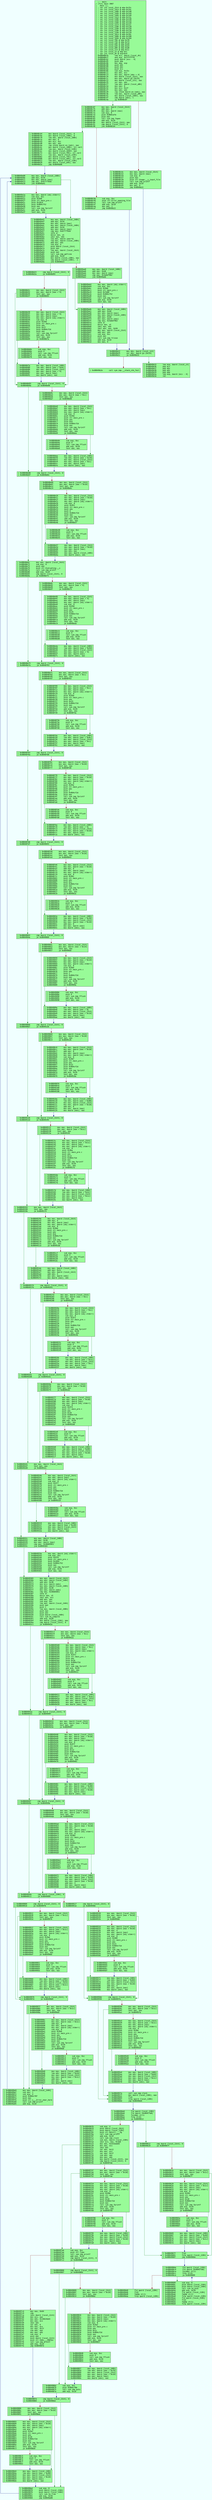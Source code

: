 digraph code {
	graph [bgcolor=azure fontsize=8 fontname="Courier" splines="ortho"];
	node [fillcolor=gray style=filled shape=box];
	edge [arrowhead="normal"];
	"0x08048bfb" -> "0x08048c6f" [color="#007f00"];
	"0x08048bfb" -> "0x08048c4c" [color="#7f0000"];
	"0x08048bfb" [URL="main/0x08048bfb", fillcolor="palegreen",color="black", fontname="Courier",label="  ;-- main:\l/ (fcn) main 3907\l|   main ();\l| ; var int local_15ch @ ebp-0x15c\l| ; var int local_14ch @ ebp-0x14c\l| ; var int local_148h @ ebp-0x148\l| ; var int local_144h @ ebp-0x144\l| ; var int local_140h @ ebp-0x140\l| ; var int local_13ch @ ebp-0x13c\l| ; var int local_138h @ ebp-0x138\l| ; var int local_134h @ ebp-0x134\l| ; var int local_130h @ ebp-0x130\l| ; var int local_12ch @ ebp-0x12c\l| ; var int local_128h @ ebp-0x128\l| ; var int local_120h @ ebp-0x120\l| ; var int local_118h @ ebp-0x118\l| ; var int local_110h @ ebp-0x110\l| ; var int local_10ch @ ebp-0x10c\l| ; var int local_108h @ ebp-0x108\l| ; var int local_104h @ ebp-0x104\l| ; var int local_f8h @ ebp-0xf8\l| ; var int local_f4h @ ebp-0xf4\l| ; var int local_e8h @ ebp-0xe8\l| ; var int local_e4h @ ebp-0xe4\l| ; var int local_d8h @ ebp-0xd8\l| ; var int local_1ch @ ebp-0x1c\l| ; var int local_ch @ ebp-0xc\l| ; var int local_4h @ esp+0x4\l| 0x08048bfb      lea ecx, dword [local_4h]\l| 0x08048bff      and esp, 0xfffffff0\l| 0x08048c02      push dword [ecx - 4]\l| 0x08048c05      push ebp\l| 0x08048c06      mov ebp, esp\l| 0x08048c08      push edi\l| 0x08048c09      push ebx\l| 0x08048c0a      push ecx\l| 0x08048c0b      sub esp, 0x15c\l| 0x08048c11      mov ebx, ecx\l| 0x08048c13      mov eax, dword [ebx + 4]\l| 0x08048c16      mov dword [local_15ch], eax\l| 0x08048c1c      mov eax, dword gs:[0x14]\l| 0x08048c22      mov dword [local_1ch], eax\l| 0x08048c25      xor eax, eax\l| 0x08048c27      lea edx, dword [local_d8h]\l| 0x08048c2d      mov eax, 0\l| 0x08048c32      mov ecx, 0x2f\l| 0x08048c37      mov edi, edx\l| 0x08048c39      rep stosd dword es:[edi], eax\l| 0x08048c3b      lea eax, dword [local_d8h]\l| 0x08048c41      mov dword [local_140h], eax\l| 0x08048c47      cmp dword [ebx], 1\l| 0x08048c4a      jg 0x8048c6f\l"]
	"0x08048c4c" -> "0x08049b22" [color="#00007f"];
	"0x08048c4c" [URL="main/0x08048c4c", fillcolor="palegreen",color="black", fontname="Courier",label="| 0x08048c4c      mov eax, dword [local_15ch]\l| 0x08048c52      mov eax, dword [eax]\l| 0x08048c54      sub esp, 8\l| 0x08048c57      push eax\l| 0x08048c58      push str.Usage:__s_input_file\l| 0x08048c5d      call sym.imp.printf\l| 0x08048c62      add esp, 0x10\l| 0x08048c65      mov eax, 0\l| 0x08048c6a      jmp 0x8049b22\l"]
	"0x08048c6f" -> "0x08048cb4" [color="#007f00"];
	"0x08048c6f" -> "0x08048c9a" [color="#7f0000"];
	"0x08048c6f" [URL="main/0x08048c6f", fillcolor="palegreen",color="black", fontname="Courier",label="| 0x08048c6f      mov eax, dword [local_15ch]\l| 0x08048c75      add eax, 4\l| 0x08048c78      mov eax, dword [eax]\l| 0x08048c7a      sub esp, 8\l| 0x08048c7d      push 0x804cefe\l| 0x08048c82      push eax\l| 0x08048c83      call sym.imp.fopen\l| 0x08048c88      add esp, 0x10\l| 0x08048c8b      mov dword [local_13ch], eax\l| 0x08048c91      cmp dword [local_13ch], 0\l| 0x08048c98      jne 0x8048cb4\l"]
	"0x08048c9a" -> "0x08049b22" [color="#00007f"];
	"0x08048c9a" [URL="main/0x08048c9a", fillcolor="palegreen",color="black", fontname="Courier",label="| 0x08048c9a      sub esp, 0xc\l| 0x08048c9d      push str.Error_opening_file\l| 0x08048ca2      call sym.imp.printf\l| 0x08048ca7      add esp, 0x10\l| 0x08048caa      mov eax, 1\l| 0x08048caf      jmp 0x8049b22\l"]
	"0x08048cb4" -> "0x08049a08" [color="#00007f"];
	"0x08048cb4" [URL="main/0x08048cb4", fillcolor="palegreen",color="black", fontname="Courier",label="| 0x08048cb4      mov dword [local_14ch], 0\l| 0x08048cbe      mov dword [local_148h], 0\l| 0x08048cc8      lea edx, dword [local_108h]\l| 0x08048cce      mov eax, 0\l| 0x08048cd3      mov ecx, 0xc\l| 0x08048cd8      mov edi, edx\l| 0x08048cda      rep stosd dword es:[edi], eax\l| 0x08048cdc      mov dword [local_108h], str.var1\l| 0x08048ce6      lea eax, dword [local_128h]\l| 0x08048cec      mov dword [local_104h], eax\l| 0x08048cf2      mov dword [local_f8h], str.var2\l| 0x08048cfc      lea eax, dword [local_120h]\l| 0x08048d02      mov dword [local_f4h], eax\l| 0x08048d08      mov dword [local_e8h], str.var3\l| 0x08048d12      lea eax, dword [local_118h]\l| 0x08048d18      mov dword [local_e4h], eax\l| 0x08048d1e      jmp 0x8049a08\l"]
	"0x08048d23" -> "0x08048d93" [color="#007f00"];
	"0x08048d23" -> "0x08048d2c" [color="#7f0000"];
	"0x08048d23" [URL="main/0x08048d23", fillcolor="palegreen",color="black", fontname="Courier",label="| 0x08048d23      cmp dword [local_13ch], 0\l| 0x08048d2a      je 0x8048d93\l"]
	"0x08048d2c" -> "0x08048d93" [color="#007f00"];
	"0x08048d2c" -> "0x08048d39" [color="#7f0000"];
	"0x08048d2c" [URL="main/0x08048d2c", fillcolor="palegreen",color="black", fontname="Courier",label="| 0x08048d2c      mov eax, dword [local_13ch]\l| 0x08048d32      mov eax, dword [eax + 4]\l| 0x08048d35      test eax, eax\l| 0x08048d37      je 0x8048d93\l"]
	"0x08048d39" -> "0x08048d7a" [color="#007f00"];
	"0x08048d39" -> "0x08048d6b" [color="#7f0000"];
	"0x08048d39" [URL="main/0x08048d39", fillcolor="palegreen",color="black", fontname="Courier",label="| 0x08048d39      mov eax, dword [local_13ch]\l| 0x08048d3f      mov eax, dword [eax + 4]\l| 0x08048d42      mov edx, dword [eax]\l| 0x08048d44      mov eax, dword [obj.stderr]\l| 0x08048d49      sub esp, 8\l| 0x08048d4c      push 0x44b\l| 0x08048d51      push str.main_pre.c\l| 0x08048d56      push edx\l| 0x08048d57      push 0x27\l| 0x08048d59      push 0x804cf2d\l| 0x08048d5e      push eax\l| 0x08048d5f      call sym.imp.fprintf\l| 0x08048d64      add esp, 0x20\l| 0x08048d67      test eax, eax\l| 0x08048d69      je 0x8048d7a\l"]
	"0x08048d6b" -> "0x08048d7a" [color="#00007f"];
	"0x08048d6b" [URL="main/0x08048d6b", fillcolor="palegreen",color="black", fontname="Courier",label="| 0x08048d6b      sub esp, 0xc\l| 0x08048d6e      push 0\l| 0x08048d70      call sym.imp.fflush\l| 0x08048d75      add esp, 0x10\l| 0x08048d78      test eax, eax\l"]
	"0x08048d7a" -> "0x08048d93" [color="#00007f"];
	"0x08048d7a" [URL="main/0x08048d7a", fillcolor="palegreen",color="black", fontname="Courier",label="| 0x08048d7a      mov eax, dword [local_140h]\l| 0x08048d80      lea edx, dword [eax + 0x9c]\l| 0x08048d86      mov eax, dword [local_13ch]\l| 0x08048d8c      mov eax, dword [eax + 4]\l| 0x08048d8f      mov eax, dword [eax]\l| 0x08048d91      mov dword [edx], eax\l"]
	"0x08048d93" -> "0x08048e00" [color="#007f00"];
	"0x08048d93" -> "0x08048d9c" [color="#7f0000"];
	"0x08048d93" [URL="main/0x08048d93", fillcolor="palegreen",color="black", fontname="Courier",label="| 0x08048d93      cmp dword [local_13ch], 0\l| 0x08048d9a      je 0x8048e00\l"]
	"0x08048d9c" -> "0x08048e00" [color="#007f00"];
	"0x08048d9c" -> "0x08048da9" [color="#7f0000"];
	"0x08048d9c" [URL="main/0x08048d9c", fillcolor="palegreen",color="black", fontname="Courier",label="| 0x08048d9c      mov eax, dword [local_13ch]\l| 0x08048da2      mov eax, dword [eax + 0xc]\l| 0x08048da5      test eax, eax\l| 0x08048da7      je 0x8048e00\l"]
	"0x08048da9" -> "0x08048dea" [color="#007f00"];
	"0x08048da9" -> "0x08048ddb" [color="#7f0000"];
	"0x08048da9" [URL="main/0x08048da9", fillcolor="palegreen",color="black", fontname="Courier",label="| 0x08048da9      mov eax, dword [local_13ch]\l| 0x08048daf      mov eax, dword [eax + 0xc]\l| 0x08048db2      mov edx, dword [eax]\l| 0x08048db4      mov eax, dword [obj.stderr]\l| 0x08048db9      sub esp, 8\l| 0x08048dbc      push 0x44e\l| 0x08048dc1      push str.main_pre.c\l| 0x08048dc6      push edx\l| 0x08048dc7      push 0xd\l| 0x08048dc9      push 0x804cf2d\l| 0x08048dce      push eax\l| 0x08048dcf      call sym.imp.fprintf\l| 0x08048dd4      add esp, 0x20\l| 0x08048dd7      test eax, eax\l| 0x08048dd9      je 0x8048dea\l"]
	"0x08048ddb" -> "0x08048dea" [color="#00007f"];
	"0x08048ddb" [URL="main/0x08048ddb", fillcolor="palegreen",color="black", fontname="Courier",label="| 0x08048ddb      sub esp, 0xc\l| 0x08048dde      push 0\l| 0x08048de0      call sym.imp.fflush\l| 0x08048de5      add esp, 0x10\l| 0x08048de8      test eax, eax\l"]
	"0x08048dea" -> "0x08048e00" [color="#00007f"];
	"0x08048dea" [URL="main/0x08048dea", fillcolor="palegreen",color="black", fontname="Courier",label="| 0x08048dea      mov eax, dword [local_140h]\l| 0x08048df0      lea edx, dword [eax + 0x34]\l| 0x08048df3      mov eax, dword [local_13ch]\l| 0x08048df9      mov eax, dword [eax + 0xc]\l| 0x08048dfc      mov eax, dword [eax]\l| 0x08048dfe      mov dword [edx], eax\l"]
	"0x08048e00" -> "0x08048e6c" [color="#007f00"];
	"0x08048e00" -> "0x08048e09" [color="#7f0000"];
	"0x08048e00" [URL="main/0x08048e00", fillcolor="palegreen",color="black", fontname="Courier",label="| 0x08048e00      cmp dword [local_13ch], 0\l| 0x08048e07      je 0x8048e6c\l"]
	"0x08048e09" -> "0x08048e6c" [color="#007f00"];
	"0x08048e09" -> "0x08048e16" [color="#7f0000"];
	"0x08048e09" [URL="main/0x08048e09", fillcolor="palegreen",color="black", fontname="Courier",label="| 0x08048e09      mov eax, dword [local_13ch]\l| 0x08048e0f      mov eax, dword [eax + 0x10]\l| 0x08048e12      test eax, eax\l| 0x08048e14      je 0x8048e6c\l"]
	"0x08048e16" -> "0x08048e57" [color="#007f00"];
	"0x08048e16" -> "0x08048e48" [color="#7f0000"];
	"0x08048e16" [URL="main/0x08048e16", fillcolor="palegreen",color="black", fontname="Courier",label="| 0x08048e16      mov eax, dword [local_13ch]\l| 0x08048e1c      mov eax, dword [eax + 0x10]\l| 0x08048e1f      mov edx, dword [eax]\l| 0x08048e21      mov eax, dword [obj.stderr]\l| 0x08048e26      sub esp, 8\l| 0x08048e29      push 0x451\l| 0x08048e2e      push str.main_pre.c\l| 0x08048e33      push edx\l| 0x08048e34      push 0\l| 0x08048e36      push 0x804cf2d\l| 0x08048e3b      push eax\l| 0x08048e3c      call sym.imp.fprintf\l| 0x08048e41      add esp, 0x20\l| 0x08048e44      test eax, eax\l| 0x08048e46      je 0x8048e57\l"]
	"0x08048e48" -> "0x08048e57" [color="#00007f"];
	"0x08048e48" [URL="main/0x08048e48", fillcolor="palegreen",color="black", fontname="Courier",label="| 0x08048e48      sub esp, 0xc\l| 0x08048e4b      push 0\l| 0x08048e4d      call sym.imp.fflush\l| 0x08048e52      add esp, 0x10\l| 0x08048e55      test eax, eax\l"]
	"0x08048e57" -> "0x08048e6c" [color="#00007f"];
	"0x08048e57" [URL="main/0x08048e57", fillcolor="palegreen",color="black", fontname="Courier",label="| 0x08048e57      mov eax, dword [local_13ch]\l| 0x08048e5d      mov eax, dword [eax + 0x10]\l| 0x08048e60      mov eax, dword [eax]\l| 0x08048e62      mov edx, eax\l| 0x08048e64      mov eax, dword [local_140h]\l| 0x08048e6a      mov dword [eax], edx\l"]
	"0x08048e6c" -> "0x08048ef3" [color="#007f00"];
	"0x08048e6c" -> "0x08048e8c" [color="#7f0000"];
	"0x08048e6c" [URL="main/0x08048e6c", fillcolor="palegreen",color="black", fontname="Courier",label="| 0x08048e6c      mov eax, dword [local_14ch]\l| 0x08048e72      sub esp, 8\l| 0x08048e75      push eax\l| 0x08048e76      push str.Evaluating:__s\l| 0x08048e7b      call sym.imp.printf\l| 0x08048e80      add esp, 0x10\l| 0x08048e83      cmp dword [local_13ch], 0\l| 0x08048e8a      je 0x8048ef3\l"]
	"0x08048e8c" -> "0x08048ef3" [color="#007f00"];
	"0x08048e8c" -> "0x08048e99" [color="#7f0000"];
	"0x08048e8c" [URL="main/0x08048e8c", fillcolor="palegreen",color="black", fontname="Courier",label="| 0x08048e8c      mov eax, dword [local_13ch]\l| 0x08048e92      mov eax, dword [eax + 4]\l| 0x08048e95      test eax, eax\l| 0x08048e97      je 0x8048ef3\l"]
	"0x08048e99" -> "0x08048eda" [color="#007f00"];
	"0x08048e99" -> "0x08048ecb" [color="#7f0000"];
	"0x08048e99" [URL="main/0x08048e99", fillcolor="palegreen",color="black", fontname="Courier",label="| 0x08048e99      mov eax, dword [local_13ch]\l| 0x08048e9f      mov eax, dword [eax + 4]\l| 0x08048ea2      mov edx, dword [eax]\l| 0x08048ea4      mov eax, dword [obj.stderr]\l| 0x08048ea9      sub esp, 8\l| 0x08048eac      push 0x458\l| 0x08048eb1      push str.main_pre.c\l| 0x08048eb6      push edx\l| 0x08048eb7      push 0x25\l| 0x08048eb9      push 0x804cf2d\l| 0x08048ebe      push eax\l| 0x08048ebf      call sym.imp.fprintf\l| 0x08048ec4      add esp, 0x20\l| 0x08048ec7      test eax, eax\l| 0x08048ec9      je 0x8048eda\l"]
	"0x08048ecb" -> "0x08048eda" [color="#00007f"];
	"0x08048ecb" [URL="main/0x08048ecb", fillcolor="palegreen",color="black", fontname="Courier",label="| 0x08048ecb      sub esp, 0xc\l| 0x08048ece      push 0\l| 0x08048ed0      call sym.imp.fflush\l| 0x08048ed5      add esp, 0x10\l| 0x08048ed8      test eax, eax\l"]
	"0x08048eda" -> "0x08048ef3" [color="#00007f"];
	"0x08048eda" [URL="main/0x08048eda", fillcolor="palegreen",color="black", fontname="Courier",label="| 0x08048eda      mov eax, dword [local_140h]\l| 0x08048ee0      lea edx, dword [eax + 0x94]\l| 0x08048ee6      mov eax, dword [local_13ch]\l| 0x08048eec      mov eax, dword [eax + 4]\l| 0x08048eef      mov eax, dword [eax]\l| 0x08048ef1      mov dword [edx], eax\l"]
	"0x08048ef3" -> "0x08048f63" [color="#007f00"];
	"0x08048ef3" -> "0x08048efc" [color="#7f0000"];
	"0x08048ef3" [URL="main/0x08048ef3", fillcolor="palegreen",color="black", fontname="Courier",label="| 0x08048ef3      cmp dword [local_13ch], 0\l| 0x08048efa      je 0x8048f63\l"]
	"0x08048efc" -> "0x08048f63" [color="#007f00"];
	"0x08048efc" -> "0x08048f09" [color="#7f0000"];
	"0x08048efc" [URL="main/0x08048efc", fillcolor="palegreen",color="black", fontname="Courier",label="| 0x08048efc      mov eax, dword [local_13ch]\l| 0x08048f02      mov eax, dword [eax + 0xc]\l| 0x08048f05      test eax, eax\l| 0x08048f07      je 0x8048f63\l"]
	"0x08048f09" -> "0x08048f4a" [color="#007f00"];
	"0x08048f09" -> "0x08048f3b" [color="#7f0000"];
	"0x08048f09" [URL="main/0x08048f09", fillcolor="palegreen",color="black", fontname="Courier",label="| 0x08048f09      mov eax, dword [local_13ch]\l| 0x08048f0f      mov eax, dword [eax + 0xc]\l| 0x08048f12      mov edx, dword [eax]\l| 0x08048f14      mov eax, dword [obj.stderr]\l| 0x08048f19      sub esp, 8\l| 0x08048f1c      push 0x45b\l| 0x08048f21      push str.main_pre.c\l| 0x08048f26      push edx\l| 0x08048f27      push 0x23\l| 0x08048f29      push 0x804cf2d\l| 0x08048f2e      push eax\l| 0x08048f2f      call sym.imp.fprintf\l| 0x08048f34      add esp, 0x20\l| 0x08048f37      test eax, eax\l| 0x08048f39      je 0x8048f4a\l"]
	"0x08048f3b" -> "0x08048f4a" [color="#00007f"];
	"0x08048f3b" [URL="main/0x08048f3b", fillcolor="palegreen",color="black", fontname="Courier",label="| 0x08048f3b      sub esp, 0xc\l| 0x08048f3e      push 0\l| 0x08048f40      call sym.imp.fflush\l| 0x08048f45      add esp, 0x10\l| 0x08048f48      test eax, eax\l"]
	"0x08048f4a" -> "0x08048f63" [color="#00007f"];
	"0x08048f4a" [URL="main/0x08048f4a", fillcolor="palegreen",color="black", fontname="Courier",label="| 0x08048f4a      mov eax, dword [local_140h]\l| 0x08048f50      lea edx, dword [eax + 0x8c]\l| 0x08048f56      mov eax, dword [local_13ch]\l| 0x08048f5c      mov eax, dword [eax + 0xc]\l| 0x08048f5f      mov eax, dword [eax]\l| 0x08048f61      mov dword [edx], eax\l"]
	"0x08048f63" -> "0x08048fd0" [color="#007f00"];
	"0x08048f63" -> "0x08048f6c" [color="#7f0000"];
	"0x08048f63" [URL="main/0x08048f63", fillcolor="palegreen",color="black", fontname="Courier",label="| 0x08048f63      cmp dword [local_13ch], 0\l| 0x08048f6a      je 0x8048fd0\l"]
	"0x08048f6c" -> "0x08048fd0" [color="#007f00"];
	"0x08048f6c" -> "0x08048f79" [color="#7f0000"];
	"0x08048f6c" [URL="main/0x08048f6c", fillcolor="palegreen",color="black", fontname="Courier",label="| 0x08048f6c      mov eax, dword [local_13ch]\l| 0x08048f72      mov eax, dword [eax + 0x10]\l| 0x08048f75      test eax, eax\l| 0x08048f77      je 0x8048fd0\l"]
	"0x08048f79" -> "0x08048fba" [color="#007f00"];
	"0x08048f79" -> "0x08048fab" [color="#7f0000"];
	"0x08048f79" [URL="main/0x08048f79", fillcolor="palegreen",color="black", fontname="Courier",label="| 0x08048f79      mov eax, dword [local_13ch]\l| 0x08048f7f      mov eax, dword [eax + 0x10]\l| 0x08048f82      mov edx, dword [eax]\l| 0x08048f84      mov eax, dword [obj.stderr]\l| 0x08048f89      sub esp, 8\l| 0x08048f8c      push 0x45e\l| 0x08048f91      push str.main_pre.c\l| 0x08048f96      push edx\l| 0x08048f97      push 1\l| 0x08048f99      push 0x804cf2d\l| 0x08048f9e      push eax\l| 0x08048f9f      call sym.imp.fprintf\l| 0x08048fa4      add esp, 0x20\l| 0x08048fa7      test eax, eax\l| 0x08048fa9      je 0x8048fba\l"]
	"0x08048fab" -> "0x08048fba" [color="#00007f"];
	"0x08048fab" [URL="main/0x08048fab", fillcolor="palegreen",color="black", fontname="Courier",label="| 0x08048fab      sub esp, 0xc\l| 0x08048fae      push 0\l| 0x08048fb0      call sym.imp.fflush\l| 0x08048fb5      add esp, 0x10\l| 0x08048fb8      test eax, eax\l"]
	"0x08048fba" -> "0x08048fd0" [color="#00007f"];
	"0x08048fba" [URL="main/0x08048fba", fillcolor="palegreen",color="black", fontname="Courier",label="| 0x08048fba      mov eax, dword [local_140h]\l| 0x08048fc0      lea edx, dword [eax + 4]\l| 0x08048fc3      mov eax, dword [local_13ch]\l| 0x08048fc9      mov eax, dword [eax + 0x10]\l| 0x08048fcc      mov eax, dword [eax]\l| 0x08048fce      mov dword [edx], eax\l"]
	"0x08048fd0" -> "0x08049043" [color="#007f00"];
	"0x08048fd0" -> "0x08048fd9" [color="#7f0000"];
	"0x08048fd0" [URL="main/0x08048fd0", fillcolor="palegreen",color="black", fontname="Courier",label="| 0x08048fd0      cmp dword [local_13ch], 0\l| 0x08048fd7      je 0x8049043\l"]
	"0x08048fd9" -> "0x08049043" [color="#007f00"];
	"0x08048fd9" -> "0x08048fe6" [color="#7f0000"];
	"0x08048fd9" [URL="main/0x08048fd9", fillcolor="palegreen",color="black", fontname="Courier",label="| 0x08048fd9      mov eax, dword [local_13ch]\l| 0x08048fdf      mov eax, dword [eax + 0x10]\l| 0x08048fe2      test eax, eax\l| 0x08048fe4      je 0x8049043\l"]
	"0x08048fe6" -> "0x0804902a" [color="#007f00"];
	"0x08048fe6" -> "0x0804901b" [color="#7f0000"];
	"0x08048fe6" [URL="main/0x08048fe6", fillcolor="palegreen",color="black", fontname="Courier",label="| 0x08048fe6      mov eax, dword [local_13ch]\l| 0x08048fec      mov eax, dword [eax + 0x10]\l| 0x08048fef      add eax, 8\l| 0x08048ff2      mov edx, dword [eax]\l| 0x08048ff4      mov eax, dword [obj.stderr]\l| 0x08048ff9      sub esp, 8\l| 0x08048ffc      push 0x461\l| 0x08049001      push str.main_pre.c\l| 0x08049006      push edx\l| 0x08049007      push 0xc\l| 0x08049009      push 0x804cf2d\l| 0x0804900e      push eax\l| 0x0804900f      call sym.imp.fprintf\l| 0x08049014      add esp, 0x20\l| 0x08049017      test eax, eax\l| 0x08049019      je 0x804902a\l"]
	"0x0804901b" -> "0x0804902a" [color="#00007f"];
	"0x0804901b" [URL="main/0x0804901b", fillcolor="palegreen",color="black", fontname="Courier",label="| 0x0804901b      sub esp, 0xc\l| 0x0804901e      push 0\l| 0x08049020      call sym.imp.fflush\l| 0x08049025      add esp, 0x10\l| 0x08049028      test eax, eax\l"]
	"0x0804902a" -> "0x08049043" [color="#00007f"];
	"0x0804902a" [URL="main/0x0804902a", fillcolor="palegreen",color="black", fontname="Courier",label="| 0x0804902a      mov eax, dword [local_140h]\l| 0x08049030      lea edx, dword [eax + 0x30]\l| 0x08049033      mov eax, dword [local_13ch]\l| 0x08049039      mov eax, dword [eax + 0x10]\l| 0x0804903c      add eax, 8\l| 0x0804903f      mov eax, dword [eax]\l| 0x08049041      mov dword [edx], eax\l"]
	"0x08049043" -> "0x080490b0" [color="#007f00"];
	"0x08049043" -> "0x0804904c" [color="#7f0000"];
	"0x08049043" [URL="main/0x08049043", fillcolor="palegreen",color="black", fontname="Courier",label="| 0x08049043      cmp dword [local_13ch], 0\l| 0x0804904a      je 0x80490b0\l"]
	"0x0804904c" -> "0x080490b0" [color="#007f00"];
	"0x0804904c" -> "0x08049059" [color="#7f0000"];
	"0x0804904c" [URL="main/0x0804904c", fillcolor="palegreen",color="black", fontname="Courier",label="| 0x0804904c      mov eax, dword [local_13ch]\l| 0x08049052      mov eax, dword [eax + 0x14]\l| 0x08049055      test eax, eax\l| 0x08049057      je 0x80490b0\l"]
	"0x08049059" -> "0x0804909a" [color="#007f00"];
	"0x08049059" -> "0x0804908b" [color="#7f0000"];
	"0x08049059" [URL="main/0x08049059", fillcolor="palegreen",color="black", fontname="Courier",label="| 0x08049059      mov eax, dword [local_13ch]\l| 0x0804905f      mov eax, dword [eax + 0x14]\l| 0x08049062      mov edx, dword [eax]\l| 0x08049064      mov eax, dword [obj.stderr]\l| 0x08049069      sub esp, 8\l| 0x0804906c      push 0x464\l| 0x08049071      push str.main_pre.c\l| 0x08049076      push edx\l| 0x08049077      push 2\l| 0x08049079      push 0x804cf2d\l| 0x0804907e      push eax\l| 0x0804907f      call sym.imp.fprintf\l| 0x08049084      add esp, 0x20\l| 0x08049087      test eax, eax\l| 0x08049089      je 0x804909a\l"]
	"0x0804908b" -> "0x0804909a" [color="#00007f"];
	"0x0804908b" [URL="main/0x0804908b", fillcolor="palegreen",color="black", fontname="Courier",label="| 0x0804908b      sub esp, 0xc\l| 0x0804908e      push 0\l| 0x08049090      call sym.imp.fflush\l| 0x08049095      add esp, 0x10\l| 0x08049098      test eax, eax\l"]
	"0x0804909a" -> "0x080490b0" [color="#00007f"];
	"0x0804909a" [URL="main/0x0804909a", fillcolor="palegreen",color="black", fontname="Courier",label="| 0x0804909a      mov eax, dword [local_140h]\l| 0x080490a0      lea edx, dword [eax + 8]\l| 0x080490a3      mov eax, dword [local_13ch]\l| 0x080490a9      mov eax, dword [eax + 0x14]\l| 0x080490ac      mov eax, dword [eax]\l| 0x080490ae      mov dword [edx], eax\l"]
	"0x080490b0" -> "0x08049126" [color="#007f00"];
	"0x080490b0" -> "0x080490b9" [color="#7f0000"];
	"0x080490b0" [URL="main/0x080490b0", fillcolor="palegreen",color="black", fontname="Courier",label="| 0x080490b0      cmp dword [local_13ch], 0\l| 0x080490b7      je 0x8049126\l"]
	"0x080490b9" -> "0x08049126" [color="#007f00"];
	"0x080490b9" -> "0x080490c6" [color="#7f0000"];
	"0x080490b9" [URL="main/0x080490b9", fillcolor="palegreen",color="black", fontname="Courier",label="| 0x080490b9      mov eax, dword [local_13ch]\l| 0x080490bf      mov eax, dword [eax + 0x18]\l| 0x080490c2      test eax, eax\l| 0x080490c4      je 0x8049126\l"]
	"0x080490c6" -> "0x0804910a" [color="#007f00"];
	"0x080490c6" -> "0x080490fb" [color="#7f0000"];
	"0x080490c6" [URL="main/0x080490c6", fillcolor="palegreen",color="black", fontname="Courier",label="| 0x080490c6      mov eax, dword [local_13ch]\l| 0x080490cc      mov eax, dword [eax + 0x18]\l| 0x080490cf      add eax, 8\l| 0x080490d2      mov edx, dword [eax]\l| 0x080490d4      mov eax, dword [obj.stderr]\l| 0x080490d9      sub esp, 8\l| 0x080490dc      push 0x467\l| 0x080490e1      push str.main_pre.c\l| 0x080490e6      push edx\l| 0x080490e7      push 0x22\l| 0x080490e9      push 0x804cf2d\l| 0x080490ee      push eax\l| 0x080490ef      call sym.imp.fprintf\l| 0x080490f4      add esp, 0x20\l| 0x080490f7      test eax, eax\l| 0x080490f9      je 0x804910a\l"]
	"0x080490fb" -> "0x0804910a" [color="#00007f"];
	"0x080490fb" [URL="main/0x080490fb", fillcolor="palegreen",color="black", fontname="Courier",label="| 0x080490fb      sub esp, 0xc\l| 0x080490fe      push 0\l| 0x08049100      call sym.imp.fflush\l| 0x08049105      add esp, 0x10\l| 0x08049108      test eax, eax\l"]
	"0x0804910a" -> "0x08049126" [color="#00007f"];
	"0x0804910a" [URL="main/0x0804910a", fillcolor="palegreen",color="black", fontname="Courier",label="| 0x0804910a      mov eax, dword [local_140h]\l| 0x08049110      lea edx, dword [eax + 0x88]\l| 0x08049116      mov eax, dword [local_13ch]\l| 0x0804911c      mov eax, dword [eax + 0x18]\l| 0x0804911f      add eax, 8\l| 0x08049122      mov eax, dword [eax]\l| 0x08049124      mov dword [edx], eax\l"]
	"0x08049126" -> "0x08049193" [color="#007f00"];
	"0x08049126" -> "0x0804912f" [color="#7f0000"];
	"0x08049126" [URL="main/0x08049126", fillcolor="palegreen",color="black", fontname="Courier",label="| 0x08049126      cmp dword [local_13ch], 0\l| 0x0804912d      je 0x8049193\l"]
	"0x0804912f" -> "0x08049193" [color="#007f00"];
	"0x0804912f" -> "0x0804913c" [color="#7f0000"];
	"0x0804912f" [URL="main/0x0804912f", fillcolor="palegreen",color="black", fontname="Courier",label="| 0x0804912f      mov eax, dword [local_13ch]\l| 0x08049135      mov eax, dword [eax + 0x1c]\l| 0x08049138      test eax, eax\l| 0x0804913a      je 0x8049193\l"]
	"0x0804913c" -> "0x0804917d" [color="#007f00"];
	"0x0804913c" -> "0x0804916e" [color="#7f0000"];
	"0x0804913c" [URL="main/0x0804913c", fillcolor="palegreen",color="black", fontname="Courier",label="| 0x0804913c      mov eax, dword [local_13ch]\l| 0x08049142      mov eax, dword [eax + 0x1c]\l| 0x08049145      mov edx, dword [eax]\l| 0x08049147      mov eax, dword [obj.stderr]\l| 0x0804914c      sub esp, 8\l| 0x0804914f      push 0x46a\l| 0x08049154      push str.main_pre.c\l| 0x08049159      push edx\l| 0x0804915a      push 0x13\l| 0x0804915c      push 0x804cf2d\l| 0x08049161      push eax\l| 0x08049162      call sym.imp.fprintf\l| 0x08049167      add esp, 0x20\l| 0x0804916a      test eax, eax\l| 0x0804916c      je 0x804917d\l"]
	"0x0804916e" -> "0x0804917d" [color="#00007f"];
	"0x0804916e" [URL="main/0x0804916e", fillcolor="palegreen",color="black", fontname="Courier",label="| 0x0804916e      sub esp, 0xc\l| 0x08049171      push 0\l| 0x08049173      call sym.imp.fflush\l| 0x08049178      add esp, 0x10\l| 0x0804917b      test eax, eax\l"]
	"0x0804917d" -> "0x08049193" [color="#00007f"];
	"0x0804917d" [URL="main/0x0804917d", fillcolor="palegreen",color="black", fontname="Courier",label="| 0x0804917d      mov eax, dword [local_140h]\l| 0x08049183      lea edx, dword [eax + 0x4c]\l| 0x08049186      mov eax, dword [local_13ch]\l| 0x0804918c      mov eax, dword [eax + 0x1c]\l| 0x0804918f      mov eax, dword [eax]\l| 0x08049191      mov dword [edx], eax\l"]
	"0x08049193" -> "0x080491f4" [color="#007f00"];
	"0x08049193" -> "0x0804919d" [color="#7f0000"];
	"0x08049193" [URL="main/0x08049193", fillcolor="palegreen",color="black", fontname="Courier",label="| 0x08049193      mov eax, dword [local_14ch]\l| 0x08049199      test eax, eax\l| 0x0804919b      je 0x80491f4\l"]
	"0x0804919d" -> "0x080491de" [color="#007f00"];
	"0x0804919d" -> "0x080491cf" [color="#7f0000"];
	"0x0804919d" [URL="main/0x0804919d", fillcolor="palegreen",color="black", fontname="Courier",label="| 0x0804919d      mov eax, dword [local_14ch]\l| 0x080491a3      add eax, 4\l| 0x080491a6      mov edx, dword [eax]\l| 0x080491a8      mov eax, dword [obj.stderr]\l| 0x080491ad      sub esp, 8\l| 0x080491b0      push 0x46d\l| 0x080491b5      push str.main_pre.c\l| 0x080491ba      push edx\l| 0x080491bb      push 0xb\l| 0x080491bd      push 0x804cf2d\l| 0x080491c2      push eax\l| 0x080491c3      call sym.imp.fprintf\l| 0x080491c8      add esp, 0x20\l| 0x080491cb      test eax, eax\l| 0x080491cd      je 0x80491de\l"]
	"0x080491cf" -> "0x080491de" [color="#00007f"];
	"0x080491cf" [URL="main/0x080491cf", fillcolor="palegreen",color="black", fontname="Courier",label="| 0x080491cf      sub esp, 0xc\l| 0x080491d2      push 0\l| 0x080491d4      call sym.imp.fflush\l| 0x080491d9      add esp, 0x10\l| 0x080491dc      test eax, eax\l"]
	"0x080491de" -> "0x080491f4" [color="#00007f"];
	"0x080491de" [URL="main/0x080491de", fillcolor="palegreen",color="black", fontname="Courier",label="| 0x080491de      mov eax, dword [local_140h]\l| 0x080491e4      add eax, 0x2c\l| 0x080491e7      mov edx, dword [local_14ch]\l| 0x080491ed      add edx, 4\l| 0x080491f0      mov edx, dword [edx]\l| 0x080491f2      mov dword [eax], edx\l"]
	"0x080491f4" -> "0x08049261" [color="#007f00"];
	"0x080491f4" -> "0x080491fd" [color="#7f0000"];
	"0x080491f4" [URL="main/0x080491f4", fillcolor="palegreen",color="black", fontname="Courier",label="| 0x080491f4      cmp dword [local_13ch], 0\l| 0x080491fb      je 0x8049261\l"]
	"0x080491fd" -> "0x08049261" [color="#007f00"];
	"0x080491fd" -> "0x0804920a" [color="#7f0000"];
	"0x080491fd" [URL="main/0x080491fd", fillcolor="palegreen",color="black", fontname="Courier",label="| 0x080491fd      mov eax, dword [local_13ch]\l| 0x08049203      mov eax, dword [eax + 0xc]\l| 0x08049206      test eax, eax\l| 0x08049208      je 0x8049261\l"]
	"0x0804920a" -> "0x0804924b" [color="#007f00"];
	"0x0804920a" -> "0x0804923c" [color="#7f0000"];
	"0x0804920a" [URL="main/0x0804920a", fillcolor="palegreen",color="black", fontname="Courier",label="| 0x0804920a      mov eax, dword [local_13ch]\l| 0x08049210      mov eax, dword [eax + 0xc]\l| 0x08049213      mov edx, dword [eax]\l| 0x08049215      mov eax, dword [obj.stderr]\l| 0x0804921a      sub esp, 8\l| 0x0804921d      push 0x471\l| 0x08049222      push str.main_pre.c\l| 0x08049227      push edx\l| 0x08049228      push 7\l| 0x0804922a      push 0x804cf2d\l| 0x0804922f      push eax\l| 0x08049230      call sym.imp.fprintf\l| 0x08049235      add esp, 0x20\l| 0x08049238      test eax, eax\l| 0x0804923a      je 0x804924b\l"]
	"0x0804923c" -> "0x0804924b" [color="#00007f"];
	"0x0804923c" [URL="main/0x0804923c", fillcolor="palegreen",color="black", fontname="Courier",label="| 0x0804923c      sub esp, 0xc\l| 0x0804923f      push 0\l| 0x08049241      call sym.imp.fflush\l| 0x08049246      add esp, 0x10\l| 0x08049249      test eax, eax\l"]
	"0x0804924b" -> "0x08049261" [color="#00007f"];
	"0x0804924b" [URL="main/0x0804924b", fillcolor="palegreen",color="black", fontname="Courier",label="| 0x0804924b      mov eax, dword [local_140h]\l| 0x08049251      lea edx, dword [eax + 0x1c]\l| 0x08049254      mov eax, dword [local_13ch]\l| 0x0804925a      mov eax, dword [eax + 0xc]\l| 0x0804925d      mov eax, dword [eax]\l| 0x0804925f      mov dword [edx], eax\l"]
	"0x08049261" -> "0x080492d1" [color="#007f00"];
	"0x08049261" -> "0x0804926a" [color="#7f0000"];
	"0x08049261" [URL="main/0x08049261", fillcolor="palegreen",color="black", fontname="Courier",label="| 0x08049261      cmp dword [local_13ch], 0\l| 0x08049268      je 0x80492d1\l"]
	"0x0804926a" -> "0x080492d1" [color="#007f00"];
	"0x0804926a" -> "0x08049277" [color="#7f0000"];
	"0x0804926a" [URL="main/0x0804926a", fillcolor="palegreen",color="black", fontname="Courier",label="| 0x0804926a      mov eax, dword [local_13ch]\l| 0x08049270      mov eax, dword [eax + 0x18]\l| 0x08049273      test eax, eax\l| 0x08049275      je 0x80492d1\l"]
	"0x08049277" -> "0x080492b8" [color="#007f00"];
	"0x08049277" -> "0x080492a9" [color="#7f0000"];
	"0x08049277" [URL="main/0x08049277", fillcolor="palegreen",color="black", fontname="Courier",label="| 0x08049277      mov eax, dword [local_13ch]\l| 0x0804927d      mov eax, dword [eax + 0x18]\l| 0x08049280      mov edx, dword [eax]\l| 0x08049282      mov eax, dword [obj.stderr]\l| 0x08049287      sub esp, 8\l| 0x0804928a      push 0x474\l| 0x0804928f      push str.main_pre.c\l| 0x08049294      push edx\l| 0x08049295      push 0x20\l| 0x08049297      push 0x804cf2d\l| 0x0804929c      push eax\l| 0x0804929d      call sym.imp.fprintf\l| 0x080492a2      add esp, 0x20\l| 0x080492a5      test eax, eax\l| 0x080492a7      je 0x80492b8\l"]
	"0x080492a9" -> "0x080492b8" [color="#00007f"];
	"0x080492a9" [URL="main/0x080492a9", fillcolor="palegreen",color="black", fontname="Courier",label="| 0x080492a9      sub esp, 0xc\l| 0x080492ac      push 0\l| 0x080492ae      call sym.imp.fflush\l| 0x080492b3      add esp, 0x10\l| 0x080492b6      test eax, eax\l"]
	"0x080492b8" -> "0x080492d1" [color="#00007f"];
	"0x080492b8" [URL="main/0x080492b8", fillcolor="palegreen",color="black", fontname="Courier",label="| 0x080492b8      mov eax, dword [local_140h]\l| 0x080492be      lea edx, dword [eax + 0x80]\l| 0x080492c4      mov eax, dword [local_13ch]\l| 0x080492ca      mov eax, dword [eax + 0x18]\l| 0x080492cd      mov eax, dword [eax]\l| 0x080492cf      mov dword [edx], eax\l"]
	"0x080492d1" -> "0x0804932c" [color="#007f00"];
	"0x080492d1" -> "0x080492db" [color="#7f0000"];
	"0x080492d1" [URL="main/0x080492d1", fillcolor="palegreen",color="black", fontname="Courier",label="| 0x080492d1      mov eax, dword [local_14ch]\l| 0x080492d7      test eax, eax\l| 0x080492d9      je 0x804932c\l"]
	"0x080492db" -> "0x08049319" [color="#007f00"];
	"0x080492db" -> "0x0804930a" [color="#7f0000"];
	"0x080492db" [URL="main/0x080492db", fillcolor="palegreen",color="black", fontname="Courier",label="| 0x080492db      mov eax, dword [local_14ch]\l| 0x080492e1      mov edx, dword [eax]\l| 0x080492e3      mov eax, dword [obj.stderr]\l| 0x080492e8      sub esp, 8\l| 0x080492eb      push 0x477\l| 0x080492f0      push str.main_pre.c\l| 0x080492f5      push edx\l| 0x080492f6      push 0xa\l| 0x080492f8      push 0x804cf2d\l| 0x080492fd      push eax\l| 0x080492fe      call sym.imp.fprintf\l| 0x08049303      add esp, 0x20\l| 0x08049306      test eax, eax\l| 0x08049308      je 0x8049319\l"]
	"0x0804930a" -> "0x08049319" [color="#00007f"];
	"0x0804930a" [URL="main/0x0804930a", fillcolor="palegreen",color="black", fontname="Courier",label="| 0x0804930a      sub esp, 0xc\l| 0x0804930d      push 0\l| 0x0804930f      call sym.imp.fflush\l| 0x08049314      add esp, 0x10\l| 0x08049317      test eax, eax\l"]
	"0x08049319" -> "0x0804932c" [color="#00007f"];
	"0x08049319" [URL="main/0x08049319", fillcolor="palegreen",color="black", fontname="Courier",label="| 0x08049319      mov eax, dword [local_140h]\l| 0x0804931f      lea edx, dword [eax + 0x28]\l| 0x08049322      mov eax, dword [local_14ch]\l| 0x08049328      mov eax, dword [eax]\l| 0x0804932a      mov dword [edx], eax\l"]
	"0x0804932c" -> "0x08049365" [color="#007f00"];
	"0x0804932c" -> "0x0804933e" [color="#7f0000"];
	"0x0804932c" [URL="main/0x0804932c", fillcolor="palegreen",color="black", fontname="Courier",label="| 0x0804932c      mov eax, dword [local_140h]\l| 0x08049332      add eax, 0x38\l| 0x08049335      mov eax, dword [eax]\l| 0x08049337      cmp eax, 0x46665851\l| 0x0804933c      jne 0x8049365\l"]
	"0x0804933e" -> "0x08049365" [color="#00007f"];
	"0x0804933e" [URL="main/0x0804933e", fillcolor="palegreen",color="black", fontname="Courier",label="| 0x0804933e      mov eax, dword [obj.stderr]\l| 0x08049343      sub esp, 0xc\l| 0x08049346      push 0x479\l| 0x0804934b      push str.main_pre.c\l| 0x08049350      push 0x269c\l| 0x08049355      push 0x804cf52\l| 0x0804935a      push eax\l| 0x0804935b      call sym.imp.fprintf\l| 0x08049360      add esp, 0x20\l| 0x08049363      test eax, eax\l"]
	"0x08049365" -> "0x0804942a" [color="#007f00"];
	"0x08049365" -> "0x080493c3" [color="#7f0000"];
	"0x08049365" [URL="main/0x08049365", fillcolor="palegreen",color="black", fontname="Courier",label="| 0x08049365      mov eax, dword [local_14ch]\l| 0x0804936b      mov edx, dword [local_140h]\l| 0x08049371      add edx, 0x38\l| 0x08049374      mov ecx, dword [edx]\l| 0x08049376      mov edx, dword [local_140h]\l| 0x0804937c      add edx, 0x38\l| 0x0804937f      mov edx, dword [edx]\l| 0x08049381      cmp edx, 0x46665851\l| 0x08049387      sete dl\l| 0x0804938a      movzx edx, dl\l| 0x0804938d      imul edx, ecx\l| 0x08049390      add edx, eax\l| 0x08049392      sub esp, 0xc\l| 0x08049395      lea eax, dword [local_144h]\l| 0x0804939b      push eax\l| 0x0804939c      push 2\l| 0x0804939e      lea eax, dword [local_108h]\l| 0x080493a4      push eax\l| 0x080493a5      push edx\l| 0x080493a6      push dword [local_140h]\l| 0x080493ac      call sym.te_compile\l| 0x080493b1      add esp, 0x20\l| 0x080493b4      mov dword [local_134h], eax\l| 0x080493ba      cmp dword [local_13ch], 0\l| 0x080493c1      je 0x804942a\l"]
	"0x080493c3" -> "0x0804942a" [color="#007f00"];
	"0x080493c3" -> "0x080493d0" [color="#7f0000"];
	"0x080493c3" [URL="main/0x080493c3", fillcolor="palegreen",color="black", fontname="Courier",label="| 0x080493c3      mov eax, dword [local_13ch]\l| 0x080493c9      mov eax, dword [eax + 0xc]\l| 0x080493cc      test eax, eax\l| 0x080493ce      je 0x804942a\l"]
	"0x080493d0" -> "0x08049411" [color="#007f00"];
	"0x080493d0" -> "0x08049402" [color="#7f0000"];
	"0x080493d0" [URL="main/0x080493d0", fillcolor="palegreen",color="black", fontname="Courier",label="| 0x080493d0      mov eax, dword [local_13ch]\l| 0x080493d6      mov eax, dword [eax + 0xc]\l| 0x080493d9      mov edx, dword [eax]\l| 0x080493db      mov eax, dword [obj.stderr]\l| 0x080493e0      sub esp, 8\l| 0x080493e3      push 0x47c\l| 0x080493e8      push str.main_pre.c\l| 0x080493ed      push edx\l| 0x080493ee      push 0x2b\l| 0x080493f0      push 0x804cf2d\l| 0x080493f5      push eax\l| 0x080493f6      call sym.imp.fprintf\l| 0x080493fb      add esp, 0x20\l| 0x080493fe      test eax, eax\l| 0x08049400      je 0x8049411\l"]
	"0x08049402" -> "0x08049411" [color="#00007f"];
	"0x08049402" [URL="main/0x08049402", fillcolor="palegreen",color="black", fontname="Courier",label="| 0x08049402      sub esp, 0xc\l| 0x08049405      push 0\l| 0x08049407      call sym.imp.fflush\l| 0x0804940c      add esp, 0x10\l| 0x0804940f      test eax, eax\l"]
	"0x08049411" -> "0x0804942a" [color="#00007f"];
	"0x08049411" [URL="main/0x08049411", fillcolor="palegreen",color="black", fontname="Courier",label="| 0x08049411      mov eax, dword [local_140h]\l| 0x08049417      lea edx, dword [eax + 0xac]\l| 0x0804941d      mov eax, dword [local_13ch]\l| 0x08049423      mov eax, dword [eax + 0xc]\l| 0x08049426      mov eax, dword [eax]\l| 0x08049428      mov dword [edx], eax\l"]
	"0x0804942a" -> "0x08049497" [color="#007f00"];
	"0x0804942a" -> "0x08049433" [color="#7f0000"];
	"0x0804942a" [URL="main/0x0804942a", fillcolor="palegreen",color="black", fontname="Courier",label="| 0x0804942a      cmp dword [local_13ch], 0\l| 0x08049431      je 0x8049497\l"]
	"0x08049433" -> "0x08049497" [color="#007f00"];
	"0x08049433" -> "0x08049440" [color="#7f0000"];
	"0x08049433" [URL="main/0x08049433", fillcolor="palegreen",color="black", fontname="Courier",label="| 0x08049433      mov eax, dword [local_13ch]\l| 0x08049439      mov eax, dword [eax + 0x18]\l| 0x0804943c      test eax, eax\l| 0x0804943e      je 0x8049497\l"]
	"0x08049440" -> "0x08049481" [color="#007f00"];
	"0x08049440" -> "0x08049472" [color="#7f0000"];
	"0x08049440" [URL="main/0x08049440", fillcolor="palegreen",color="black", fontname="Courier",label="| 0x08049440      mov eax, dword [local_13ch]\l| 0x08049446      mov eax, dword [eax + 0x18]\l| 0x08049449      mov edx, dword [eax]\l| 0x0804944b      mov eax, dword [obj.stderr]\l| 0x08049450      sub esp, 8\l| 0x08049453      push 0x47f\l| 0x08049458      push str.main_pre.c\l| 0x0804945d      push edx\l| 0x0804945e      push 0x12\l| 0x08049460      push 0x804cf2d\l| 0x08049465      push eax\l| 0x08049466      call sym.imp.fprintf\l| 0x0804946b      add esp, 0x20\l| 0x0804946e      test eax, eax\l| 0x08049470      je 0x8049481\l"]
	"0x08049472" -> "0x08049481" [color="#00007f"];
	"0x08049472" [URL="main/0x08049472", fillcolor="palegreen",color="black", fontname="Courier",label="| 0x08049472      sub esp, 0xc\l| 0x08049475      push 0\l| 0x08049477      call sym.imp.fflush\l| 0x0804947c      add esp, 0x10\l| 0x0804947f      test eax, eax\l"]
	"0x08049481" -> "0x08049497" [color="#00007f"];
	"0x08049481" [URL="main/0x08049481", fillcolor="palegreen",color="black", fontname="Courier",label="| 0x08049481      mov eax, dword [local_140h]\l| 0x08049487      lea edx, dword [eax + 0x48]\l| 0x0804948a      mov eax, dword [local_13ch]\l| 0x08049490      mov eax, dword [eax + 0x18]\l| 0x08049493      mov eax, dword [eax]\l| 0x08049495      mov dword [edx], eax\l"]
	"0x08049497" -> "0x0804950a" [color="#007f00"];
	"0x08049497" -> "0x080494a0" [color="#7f0000"];
	"0x08049497" [URL="main/0x08049497", fillcolor="palegreen",color="black", fontname="Courier",label="| 0x08049497      cmp dword [local_13ch], 0\l| 0x0804949e      je 0x804950a\l"]
	"0x080494a0" -> "0x0804950a" [color="#007f00"];
	"0x080494a0" -> "0x080494ad" [color="#7f0000"];
	"0x080494a0" [URL="main/0x080494a0", fillcolor="palegreen",color="black", fontname="Courier",label="| 0x080494a0      mov eax, dword [local_13ch]\l| 0x080494a6      mov eax, dword [eax + 0x18]\l| 0x080494a9      test eax, eax\l| 0x080494ab      je 0x804950a\l"]
	"0x080494ad" -> "0x080494f1" [color="#007f00"];
	"0x080494ad" -> "0x080494e2" [color="#7f0000"];
	"0x080494ad" [URL="main/0x080494ad", fillcolor="palegreen",color="black", fontname="Courier",label="| 0x080494ad      mov eax, dword [local_13ch]\l| 0x080494b3      mov eax, dword [eax + 0x18]\l| 0x080494b6      add eax, 4\l| 0x080494b9      mov edx, dword [eax]\l| 0x080494bb      mov eax, dword [obj.stderr]\l| 0x080494c0      sub esp, 8\l| 0x080494c3      push 0x482\l| 0x080494c8      push str.main_pre.c\l| 0x080494cd      push edx\l| 0x080494ce      push 0x14\l| 0x080494d0      push 0x804cf2d\l| 0x080494d5      push eax\l| 0x080494d6      call sym.imp.fprintf\l| 0x080494db      add esp, 0x20\l| 0x080494de      test eax, eax\l| 0x080494e0      je 0x80494f1\l"]
	"0x080494e2" -> "0x080494f1" [color="#00007f"];
	"0x080494e2" [URL="main/0x080494e2", fillcolor="palegreen",color="black", fontname="Courier",label="| 0x080494e2      sub esp, 0xc\l| 0x080494e5      push 0\l| 0x080494e7      call sym.imp.fflush\l| 0x080494ec      add esp, 0x10\l| 0x080494ef      test eax, eax\l"]
	"0x080494f1" -> "0x0804950a" [color="#00007f"];
	"0x080494f1" [URL="main/0x080494f1", fillcolor="palegreen",color="black", fontname="Courier",label="| 0x080494f1      mov eax, dword [local_140h]\l| 0x080494f7      lea edx, dword [eax + 0x50]\l| 0x080494fa      mov eax, dword [local_13ch]\l| 0x08049500      mov eax, dword [eax + 0x18]\l| 0x08049503      add eax, 4\l| 0x08049506      mov eax, dword [eax]\l| 0x08049508      mov dword [edx], eax\l"]
	"0x0804950a" -> "0x08049909" [color="#007f00"];
	"0x0804950a" -> "0x08049517" [color="#7f0000"];
	"0x0804950a" [URL="main/0x0804950a", fillcolor="palegreen",color="black", fontname="Courier",label="| 0x0804950a      cmp dword [local_134h], 0\l| 0x08049511      je 0x8049909\l"]
	"0x08049517" -> "0x0804958d" [color="#007f00"];
	"0x08049517" -> "0x08049520" [color="#7f0000"];
	"0x08049517" [URL="main/0x08049517", fillcolor="palegreen",color="black", fontname="Courier",label="| 0x08049517      cmp dword [local_13ch], 0\l| 0x0804951e      je 0x804958d\l"]
	"0x08049520" -> "0x0804958d" [color="#007f00"];
	"0x08049520" -> "0x0804952d" [color="#7f0000"];
	"0x08049520" [URL="main/0x08049520", fillcolor="palegreen",color="black", fontname="Courier",label="| 0x08049520      mov eax, dword [local_13ch]\l| 0x08049526      mov eax, dword [eax + 0x10]\l| 0x08049529      test eax, eax\l| 0x0804952b      je 0x804958d\l"]
	"0x0804952d" -> "0x08049571" [color="#007f00"];
	"0x0804952d" -> "0x08049562" [color="#7f0000"];
	"0x0804952d" [URL="main/0x0804952d", fillcolor="palegreen",color="black", fontname="Courier",label="| 0x0804952d      mov eax, dword [local_13ch]\l| 0x08049533      mov eax, dword [eax + 0x10]\l| 0x08049536      add eax, 4\l| 0x08049539      mov edx, dword [eax]\l| 0x0804953b      mov eax, dword [obj.stderr]\l| 0x08049540      sub esp, 8\l| 0x08049543      push 0x489\l| 0x08049548      push str.main_pre.c\l| 0x0804954d      push edx\l| 0x0804954e      push 0x21\l| 0x08049550      push 0x804cf2d\l| 0x08049555      push eax\l| 0x08049556      call sym.imp.fprintf\l| 0x0804955b      add esp, 0x20\l| 0x0804955e      test eax, eax\l| 0x08049560      je 0x8049571\l"]
	"0x08049562" -> "0x08049571" [color="#00007f"];
	"0x08049562" [URL="main/0x08049562", fillcolor="palegreen",color="black", fontname="Courier",label="| 0x08049562      sub esp, 0xc\l| 0x08049565      push 0\l| 0x08049567      call sym.imp.fflush\l| 0x0804956c      add esp, 0x10\l| 0x0804956f      test eax, eax\l"]
	"0x08049571" -> "0x0804958d" [color="#00007f"];
	"0x08049571" [URL="main/0x08049571", fillcolor="palegreen",color="black", fontname="Courier",label="| 0x08049571      mov eax, dword [local_140h]\l| 0x08049577      lea edx, dword [eax + 0x84]\l| 0x0804957d      mov eax, dword [local_13ch]\l| 0x08049583      mov eax, dword [eax + 0x10]\l| 0x08049586      add eax, 4\l| 0x08049589      mov eax, dword [eax]\l| 0x0804958b      mov dword [edx], eax\l"]
	"0x0804958d" -> "0x080495fa" [color="#007f00"];
	"0x0804958d" -> "0x08049596" [color="#7f0000"];
	"0x0804958d" [URL="main/0x0804958d", fillcolor="palegreen",color="black", fontname="Courier",label="| 0x0804958d      cmp dword [local_13ch], 0\l| 0x08049594      je 0x80495fa\l"]
	"0x08049596" -> "0x080495fa" [color="#007f00"];
	"0x08049596" -> "0x080495a3" [color="#7f0000"];
	"0x08049596" [URL="main/0x08049596", fillcolor="palegreen",color="black", fontname="Courier",label="| 0x08049596      mov eax, dword [local_13ch]\l| 0x0804959c      mov eax, dword [eax + 0x1c]\l| 0x0804959f      test eax, eax\l| 0x080495a1      je 0x80495fa\l"]
	"0x080495a3" -> "0x080495e4" [color="#007f00"];
	"0x080495a3" -> "0x080495d5" [color="#7f0000"];
	"0x080495a3" [URL="main/0x080495a3", fillcolor="palegreen",color="black", fontname="Courier",label="| 0x080495a3      mov eax, dword [local_13ch]\l| 0x080495a9      mov eax, dword [eax + 0x1c]\l| 0x080495ac      mov edx, dword [eax]\l| 0x080495ae      mov eax, dword [obj.stderr]\l| 0x080495b3      sub esp, 8\l| 0x080495b6      push 0x48c\l| 0x080495bb      push str.main_pre.c\l| 0x080495c0      push edx\l| 0x080495c1      push 0x19\l| 0x080495c3      push 0x804cf2d\l| 0x080495c8      push eax\l| 0x080495c9      call sym.imp.fprintf\l| 0x080495ce      add esp, 0x20\l| 0x080495d1      test eax, eax\l| 0x080495d3      je 0x80495e4\l"]
	"0x080495d5" -> "0x080495e4" [color="#00007f"];
	"0x080495d5" [URL="main/0x080495d5", fillcolor="palegreen",color="black", fontname="Courier",label="| 0x080495d5      sub esp, 0xc\l| 0x080495d8      push 0\l| 0x080495da      call sym.imp.fflush\l| 0x080495df      add esp, 0x10\l| 0x080495e2      test eax, eax\l"]
	"0x080495e4" -> "0x080495fa" [color="#00007f"];
	"0x080495e4" [URL="main/0x080495e4", fillcolor="palegreen",color="black", fontname="Courier",label="| 0x080495e4      mov eax, dword [local_140h]\l| 0x080495ea      lea edx, dword [eax + 0x64]\l| 0x080495ed      mov eax, dword [local_13ch]\l| 0x080495f3      mov eax, dword [eax + 0x1c]\l| 0x080495f6      mov eax, dword [eax]\l| 0x080495f8      mov dword [edx], eax\l"]
	"0x080495fa" -> "0x080496e0" [color="#00007f"];
	"0x080495fa" [URL="main/0x080495fa", fillcolor="palegreen",color="black", fontname="Courier",label="| 0x080495fa      call sym.imp.clock\l| 0x080495ff      mov dword [local_130h], eax\l| 0x08049605      fldz\l| 0x08049607      fstp qword [local_128h]\l| 0x0804960d      jmp 0x80496e0\l"]
	"0x08049612" -> "0x0804967f" [color="#007f00"];
	"0x08049612" -> "0x0804961b" [color="#7f0000"];
	"0x08049612" [URL="main/0x08049612", fillcolor="palegreen",color="black", fontname="Courier",label="| 0x08049612      cmp dword [local_13ch], 0\l| 0x08049619      je 0x804967f\l"]
	"0x0804961b" -> "0x0804967f" [color="#007f00"];
	"0x0804961b" -> "0x08049628" [color="#7f0000"];
	"0x0804961b" [URL="main/0x0804961b", fillcolor="palegreen",color="black", fontname="Courier",label="| 0x0804961b      mov eax, dword [local_13ch]\l| 0x08049621      mov eax, dword [eax + 0x1c]\l| 0x08049624      test eax, eax\l| 0x08049626      je 0x804967f\l"]
	"0x08049628" -> "0x08049669" [color="#007f00"];
	"0x08049628" -> "0x0804965a" [color="#7f0000"];
	"0x08049628" [URL="main/0x08049628", fillcolor="palegreen",color="black", fontname="Courier",label="| 0x08049628      mov eax, dword [local_13ch]\l| 0x0804962e      mov eax, dword [eax + 0x1c]\l| 0x08049631      mov edx, dword [eax]\l| 0x08049633      mov eax, dword [obj.stderr]\l| 0x08049638      sub esp, 8\l| 0x0804963b      push 0x491\l| 0x08049640      push str.main_pre.c\l| 0x08049645      push edx\l| 0x08049646      push 0x18\l| 0x08049648      push 0x804cf2d\l| 0x0804964d      push eax\l| 0x0804964e      call sym.imp.fprintf\l| 0x08049653      add esp, 0x20\l| 0x08049656      test eax, eax\l| 0x08049658      je 0x8049669\l"]
	"0x0804965a" -> "0x08049669" [color="#00007f"];
	"0x0804965a" [URL="main/0x0804965a", fillcolor="palegreen",color="black", fontname="Courier",label="| 0x0804965a      sub esp, 0xc\l| 0x0804965d      push 0\l| 0x0804965f      call sym.imp.fflush\l| 0x08049664      add esp, 0x10\l| 0x08049667      test eax, eax\l"]
	"0x08049669" -> "0x0804967f" [color="#00007f"];
	"0x08049669" [URL="main/0x08049669", fillcolor="palegreen",color="black", fontname="Courier",label="| 0x08049669      mov eax, dword [local_140h]\l| 0x0804966f      lea edx, dword [eax + 0x60]\l| 0x08049672      mov eax, dword [local_13ch]\l| 0x08049678      mov eax, dword [eax + 0x1c]\l| 0x0804967b      mov eax, dword [eax]\l| 0x0804967d      mov dword [edx], eax\l"]
	"0x0804967f" -> "0x080496be" [color="#00007f"];
	"0x0804967f" [URL="main/0x0804967f", fillcolor="palegreen",color="black", fontname="Courier",label="| 0x0804967f      fldz\l| 0x08049681      fstp qword [local_120h]\l| 0x08049687      jmp 0x80496be\l"]
	"0x08049689" -> "0x080496be" [color="#00007f"];
	"0x08049689" [URL="main/0x08049689", fillcolor="palegreen",color="black", fontname="Courier",label="| 0x08049689      sub esp, 8\l| 0x0804968c      push dword [local_134h]\l| 0x08049692      push dword [local_140h]\l| 0x08049698      call sym.te_eval\l| 0x0804969d      add esp, 0x10\l| 0x080496a0      fld qword [local_110h]\l| 0x080496a6      faddp st(1)\l| 0x080496a8      fstp qword [local_110h]\l| 0x080496ae      fld qword [local_120h]\l| 0x080496b4      fld1\l| 0x080496b6      faddp st(1)\l| 0x080496b8      fstp qword [local_120h]\l"]
	"0x080496be" -> "0x08049689" [color="#007f00"];
	"0x080496be" -> "0x080496d0" [color="#7f0000"];
	"0x080496be" [URL="main/0x080496be", fillcolor="palegreen",color="black", fontname="Courier",label="| 0x080496be      fld qword [local_120h]\l| 0x080496c4      fld qword [0x804cfa8]\l| 0x080496ca      fucompi st(1)\l| 0x080496cc      fstp st(0)\l| 0x080496ce      ja 0x8049689\l"]
	"0x080496d0" -> "0x080496e0" [color="#00007f"];
	"0x080496d0" [URL="main/0x080496d0", fillcolor="palegreen",color="black", fontname="Courier",label="| 0x080496d0      fld qword [local_128h]\l| 0x080496d6      fld1\l| 0x080496d8      faddp st(1)\l| 0x080496da      fstp qword [local_128h]\l"]
	"0x080496e0" -> "0x08049612" [color="#007f00"];
	"0x080496e0" -> "0x080496f6" [color="#7f0000"];
	"0x080496e0" [URL="main/0x080496e0", fillcolor="palegreen",color="black", fontname="Courier",label="| 0x080496e0      fld qword [local_128h]\l| 0x080496e6      fld qword [0x804cfa8]\l| 0x080496ec      fucompi st(1)\l| 0x080496ee      fstp st(0)\l| 0x080496f0      ja 0x8049612\l"]
	"0x080496f6" -> "0x080497ab" [color="#007f00"];
	"0x080496f6" -> "0x08049747" [color="#7f0000"];
	"0x080496f6" [URL="main/0x080496f6", fillcolor="palegreen",color="black", fontname="Courier",label="| 0x080496f6      sub esp, 4\l| 0x080496f9      push dword [local_10ch]\l| 0x080496ff      push dword [local_110h]\l| 0x08049705      push str.Result:__.5g\l| 0x0804970a      call sym.imp.printf\l| 0x0804970f      add esp, 0x10\l| 0x08049712      call sym.imp.clock\l| 0x08049717      sub eax, dword [local_130h]\l| 0x0804971d      imul ecx, eax, 0x3e8\l| 0x08049723      mov edx, 0x431bde83\l| 0x08049728      mov eax, ecx\l| 0x0804972a      imul edx\l| 0x0804972c      sar edx, 0x12\l| 0x0804972f      mov eax, ecx\l| 0x08049731      sar eax, 0x1f\l| 0x08049734      sub edx, eax\l| 0x08049736      mov eax, edx\l| 0x08049738      mov dword [local_12ch], eax\l| 0x0804973e      cmp dword [local_13ch], 0\l| 0x08049745      je 0x80497ab\l"]
	"0x08049747" -> "0x080497ab" [color="#007f00"];
	"0x08049747" -> "0x08049754" [color="#7f0000"];
	"0x08049747" [URL="main/0x08049747", fillcolor="palegreen",color="black", fontname="Courier",label="| 0x08049747      mov eax, dword [local_13ch]\l| 0x0804974d      mov eax, dword [eax + 0x18]\l| 0x08049750      test eax, eax\l| 0x08049752      je 0x80497ab\l"]
	"0x08049754" -> "0x08049795" [color="#007f00"];
	"0x08049754" -> "0x08049786" [color="#7f0000"];
	"0x08049754" [URL="main/0x08049754", fillcolor="palegreen",color="black", fontname="Courier",label="| 0x08049754      mov eax, dword [local_13ch]\l| 0x0804975a      mov eax, dword [eax + 0x18]\l| 0x0804975d      mov edx, dword [eax]\l| 0x0804975f      mov eax, dword [obj.stderr]\l| 0x08049764      sub esp, 8\l| 0x08049767      push 0x49b\l| 0x0804976c      push str.main_pre.c\l| 0x08049771      push edx\l| 0x08049772      push 0x16\l| 0x08049774      push 0x804cf2d\l| 0x08049779      push eax\l| 0x0804977a      call sym.imp.fprintf\l| 0x0804977f      add esp, 0x20\l| 0x08049782      test eax, eax\l| 0x08049784      je 0x8049795\l"]
	"0x08049786" -> "0x08049795" [color="#00007f"];
	"0x08049786" [URL="main/0x08049786", fillcolor="palegreen",color="black", fontname="Courier",label="| 0x08049786      sub esp, 0xc\l| 0x08049789      push 0\l| 0x0804978b      call sym.imp.fflush\l| 0x08049790      add esp, 0x10\l| 0x08049793      test eax, eax\l"]
	"0x08049795" -> "0x080497ab" [color="#00007f"];
	"0x08049795" [URL="main/0x08049795", fillcolor="palegreen",color="black", fontname="Courier",label="| 0x08049795      mov eax, dword [local_140h]\l| 0x0804979b      lea edx, dword [eax + 0x58]\l| 0x0804979e      mov eax, dword [local_13ch]\l| 0x080497a4      mov eax, dword [eax + 0x18]\l| 0x080497a7      mov eax, dword [eax]\l| 0x080497a9      mov dword [edx], eax\l"]
	"0x080497ab" -> "0x08049800" [color="#007f00"];
	"0x080497ab" -> "0x080497c4" [color="#7f0000"];
	"0x080497ab" [URL="main/0x080497ab", fillcolor="palegreen",color="black", fontname="Courier",label="| 0x080497ab      sub esp, 0xc\l| 0x080497ae      push str.Time:\l| 0x080497b3      call sym.imp.printf\l| 0x080497b8      add esp, 0x10\l| 0x080497bb      cmp dword [local_12ch], 0\l| 0x080497c2      je 0x8049800\l"]
	"0x080497c4" -> "0x0804987d" [color="#00007f"];
	"0x080497c4" [URL="main/0x080497c4", fillcolor="palegreen",color="black", fontname="Courier",label="| 0x080497c4      mov eax, 0x64\l| 0x080497c9      cdq\l| 0x080497ca      idiv dword [local_12ch]\l| 0x080497d0      mov ecx, eax\l| 0x080497d2      mov edx, 0x10624dd3\l| 0x080497d7      mov eax, ecx\l| 0x080497d9      imul edx\l| 0x080497db      sar edx, 6\l| 0x080497de      mov eax, ecx\l| 0x080497e0      sar eax, 0x1f\l| 0x080497e3      sub edx, eax\l| 0x080497e5      mov eax, edx\l| 0x080497e7      sub esp, 4\l| 0x080497ea      push eax\l| 0x080497eb      push dword [local_12ch]\l| 0x080497f1      push str.5dms___5dmfps\l| 0x080497f6      call sym.imp.printf\l| 0x080497fb      add esp, 0x10\l| 0x080497fe      jmp 0x804987d\l"]
	"0x08049800" -> "0x0804986d" [color="#007f00"];
	"0x08049800" -> "0x08049809" [color="#7f0000"];
	"0x08049800" [URL="main/0x08049800", fillcolor="palegreen",color="black", fontname="Courier",label="| 0x08049800      cmp dword [local_13ch], 0\l| 0x08049807      je 0x804986d\l"]
	"0x08049809" -> "0x0804986d" [color="#007f00"];
	"0x08049809" -> "0x08049816" [color="#7f0000"];
	"0x08049809" [URL="main/0x08049809", fillcolor="palegreen",color="black", fontname="Courier",label="| 0x08049809      mov eax, dword [local_13ch]\l| 0x0804980f      mov eax, dword [eax + 0x10]\l| 0x08049812      test eax, eax\l| 0x08049814      je 0x804986d\l"]
	"0x08049816" -> "0x08049857" [color="#007f00"];
	"0x08049816" -> "0x08049848" [color="#7f0000"];
	"0x08049816" [URL="main/0x08049816", fillcolor="palegreen",color="black", fontname="Courier",label="| 0x08049816      mov eax, dword [local_13ch]\l| 0x0804981c      mov eax, dword [eax + 0x10]\l| 0x0804981f      mov edx, dword [eax]\l| 0x08049821      mov eax, dword [obj.stderr]\l| 0x08049826      sub esp, 8\l| 0x08049829      push 0x4a2\l| 0x0804982e      push str.main_pre.c\l| 0x08049833      push edx\l| 0x08049834      push 0x1c\l| 0x08049836      push 0x804cf2d\l| 0x0804983b      push eax\l| 0x0804983c      call sym.imp.fprintf\l| 0x08049841      add esp, 0x20\l| 0x08049844      test eax, eax\l| 0x08049846      je 0x8049857\l"]
	"0x08049848" -> "0x08049857" [color="#00007f"];
	"0x08049848" [URL="main/0x08049848", fillcolor="palegreen",color="black", fontname="Courier",label="| 0x08049848      sub esp, 0xc\l| 0x0804984b      push 0\l| 0x0804984d      call sym.imp.fflush\l| 0x08049852      add esp, 0x10\l| 0x08049855      test eax, eax\l"]
	"0x08049857" -> "0x0804986d" [color="#00007f"];
	"0x08049857" [URL="main/0x08049857", fillcolor="palegreen",color="black", fontname="Courier",label="| 0x08049857      mov eax, dword [local_140h]\l| 0x0804985d      lea edx, dword [eax + 0x70]\l| 0x08049860      mov eax, dword [local_13ch]\l| 0x08049866      mov eax, dword [eax + 0x10]\l| 0x08049869      mov eax, dword [eax]\l| 0x0804986b      mov dword [edx], eax\l"]
	"0x0804986d" -> "0x0804987d" [color="#00007f"];
	"0x0804986d" [URL="main/0x0804986d", fillcolor="palegreen",color="black", fontname="Courier",label="| 0x0804986d      sub esp, 0xc\l| 0x08049870      push 0x804cf8b\l| 0x08049875      call sym.imp.puts\l| 0x0804987a      add esp, 0x10\l"]
	"0x0804987d" -> "0x080498ed" [color="#007f00"];
	"0x0804987d" -> "0x08049886" [color="#7f0000"];
	"0x0804987d" [URL="main/0x0804987d", fillcolor="palegreen",color="black", fontname="Courier",label="| 0x0804987d      cmp dword [local_13ch], 0\l| 0x08049884      je 0x80498ed\l"]
	"0x08049886" -> "0x080498ed" [color="#007f00"];
	"0x08049886" -> "0x08049893" [color="#7f0000"];
	"0x08049886" [URL="main/0x08049886", fillcolor="palegreen",color="black", fontname="Courier",label="| 0x08049886      mov eax, dword [local_13ch]\l| 0x0804988c      mov eax, dword [eax + 0x10]\l| 0x0804988f      test eax, eax\l| 0x08049891      je 0x80498ed\l"]
	"0x08049893" -> "0x080498d4" [color="#007f00"];
	"0x08049893" -> "0x080498c5" [color="#7f0000"];
	"0x08049893" [URL="main/0x08049893", fillcolor="palegreen",color="black", fontname="Courier",label="| 0x08049893      mov eax, dword [local_13ch]\l| 0x08049899      mov eax, dword [eax + 0x10]\l| 0x0804989c      mov edx, dword [eax]\l| 0x0804989e      mov eax, dword [obj.stderr]\l| 0x080498a3      sub esp, 8\l| 0x080498a6      push 0x4a7\l| 0x080498ab      push str.main_pre.c\l| 0x080498b0      push edx\l| 0x080498b1      push 0x26\l| 0x080498b3      push 0x804cf2d\l| 0x080498b8      push eax\l| 0x080498b9      call sym.imp.fprintf\l| 0x080498be      add esp, 0x20\l| 0x080498c1      test eax, eax\l| 0x080498c3      je 0x80498d4\l"]
	"0x080498c5" -> "0x080498d4" [color="#00007f"];
	"0x080498c5" [URL="main/0x080498c5", fillcolor="palegreen",color="black", fontname="Courier",label="| 0x080498c5      sub esp, 0xc\l| 0x080498c8      push 0\l| 0x080498ca      call sym.imp.fflush\l| 0x080498cf      add esp, 0x10\l| 0x080498d2      test eax, eax\l"]
	"0x080498d4" -> "0x080498ed" [color="#00007f"];
	"0x080498d4" [URL="main/0x080498d4", fillcolor="palegreen",color="black", fontname="Courier",label="| 0x080498d4      mov eax, dword [local_140h]\l| 0x080498da      lea edx, dword [eax + 0x98]\l| 0x080498e0      mov eax, dword [local_13ch]\l| 0x080498e6      mov eax, dword [eax + 0x10]\l| 0x080498e9      mov eax, dword [eax]\l| 0x080498eb      mov dword [edx], eax\l"]
	"0x080498ed" -> "0x08049a08" [color="#00007f"];
	"0x080498ed" [URL="main/0x080498ed", fillcolor="palegreen",color="black", fontname="Courier",label="| 0x080498ed      sub esp, 8\l| 0x080498f0      push dword [local_134h]\l| 0x080498f6      push dword [local_140h]\l| 0x080498fc      call sym.te_free\l| 0x08049901      add esp, 0x10\l| 0x08049904      jmp 0x8049a08\l"]
	"0x08049909" -> "0x08049976" [color="#007f00"];
	"0x08049909" -> "0x08049912" [color="#7f0000"];
	"0x08049909" [URL="main/0x08049909", fillcolor="palegreen",color="black", fontname="Courier",label="| 0x08049909      cmp dword [local_13ch], 0\l| 0x08049910      je 0x8049976\l"]
	"0x08049912" -> "0x08049976" [color="#007f00"];
	"0x08049912" -> "0x0804991f" [color="#7f0000"];
	"0x08049912" [URL="main/0x08049912", fillcolor="palegreen",color="black", fontname="Courier",label="| 0x08049912      mov eax, dword [local_13ch]\l| 0x08049918      mov eax, dword [eax + 0x1c]\l| 0x0804991b      test eax, eax\l| 0x0804991d      je 0x8049976\l"]
	"0x0804991f" -> "0x08049960" [color="#007f00"];
	"0x0804991f" -> "0x08049951" [color="#7f0000"];
	"0x0804991f" [URL="main/0x0804991f", fillcolor="palegreen",color="black", fontname="Courier",label="| 0x0804991f      mov eax, dword [local_13ch]\l| 0x08049925      mov eax, dword [eax + 0x1c]\l| 0x08049928      mov edx, dword [eax]\l| 0x0804992a      mov eax, dword [obj.stderr]\l| 0x0804992f      sub esp, 8\l| 0x08049932      push 0x4ad\l| 0x08049937      push str.main_pre.c\l| 0x0804993c      push edx\l| 0x0804993d      push 0x11\l| 0x0804993f      push 0x804cf2d\l| 0x08049944      push eax\l| 0x08049945      call sym.imp.fprintf\l| 0x0804994a      add esp, 0x20\l| 0x0804994d      test eax, eax\l| 0x0804994f      je 0x8049960\l"]
	"0x08049951" -> "0x08049960" [color="#00007f"];
	"0x08049951" [URL="main/0x08049951", fillcolor="palegreen",color="black", fontname="Courier",label="| 0x08049951      sub esp, 0xc\l| 0x08049954      push 0\l| 0x08049956      call sym.imp.fflush\l| 0x0804995b      add esp, 0x10\l| 0x0804995e      test eax, eax\l"]
	"0x08049960" -> "0x08049976" [color="#00007f"];
	"0x08049960" [URL="main/0x08049960", fillcolor="palegreen",color="black", fontname="Courier",label="| 0x08049960      mov eax, dword [local_140h]\l| 0x08049966      lea edx, dword [eax + 0x44]\l| 0x08049969      mov eax, dword [local_13ch]\l| 0x0804996f      mov eax, dword [eax + 0x1c]\l| 0x08049972      mov eax, dword [eax]\l| 0x08049974      mov dword [edx], eax\l"]
	"0x08049976" -> "0x080499e9" [color="#007f00"];
	"0x08049976" -> "0x0804997f" [color="#7f0000"];
	"0x08049976" [URL="main/0x08049976", fillcolor="palegreen",color="black", fontname="Courier",label="| 0x08049976      cmp dword [local_13ch], 0\l| 0x0804997d      je 0x80499e9\l"]
	"0x0804997f" -> "0x080499e9" [color="#007f00"];
	"0x0804997f" -> "0x0804998c" [color="#7f0000"];
	"0x0804997f" [URL="main/0x0804997f", fillcolor="palegreen",color="black", fontname="Courier",label="| 0x0804997f      mov eax, dword [local_13ch]\l| 0x08049985      mov eax, dword [eax + 0x1c]\l| 0x08049988      test eax, eax\l| 0x0804998a      je 0x80499e9\l"]
	"0x0804998c" -> "0x080499d0" [color="#007f00"];
	"0x0804998c" -> "0x080499c1" [color="#7f0000"];
	"0x0804998c" [URL="main/0x0804998c", fillcolor="palegreen",color="black", fontname="Courier",label="| 0x0804998c      mov eax, dword [local_13ch]\l| 0x08049992      mov eax, dword [eax + 0x1c]\l| 0x08049995      add eax, 8\l| 0x08049998      mov edx, dword [eax]\l| 0x0804999a      mov eax, dword [obj.stderr]\l| 0x0804999f      sub esp, 8\l| 0x080499a2      push 0x4b0\l| 0x080499a7      push str.main_pre.c\l| 0x080499ac      push edx\l| 0x080499ad      push 0x15\l| 0x080499af      push 0x804cf2d\l| 0x080499b4      push eax\l| 0x080499b5      call sym.imp.fprintf\l| 0x080499ba      add esp, 0x20\l| 0x080499bd      test eax, eax\l| 0x080499bf      je 0x80499d0\l"]
	"0x080499c1" -> "0x080499d0" [color="#00007f"];
	"0x080499c1" [URL="main/0x080499c1", fillcolor="palegreen",color="black", fontname="Courier",label="| 0x080499c1      sub esp, 0xc\l| 0x080499c4      push 0\l| 0x080499c6      call sym.imp.fflush\l| 0x080499cb      add esp, 0x10\l| 0x080499ce      test eax, eax\l"]
	"0x080499d0" -> "0x080499e9" [color="#00007f"];
	"0x080499d0" [URL="main/0x080499d0", fillcolor="palegreen",color="black", fontname="Courier",label="| 0x080499d0      mov eax, dword [local_140h]\l| 0x080499d6      lea edx, dword [eax + 0x54]\l| 0x080499d9      mov eax, dword [local_13ch]\l| 0x080499df      mov eax, dword [eax + 0x1c]\l| 0x080499e2      add eax, 8\l| 0x080499e5      mov eax, dword [eax]\l| 0x080499e7      mov dword [edx], eax\l"]
	"0x080499e9" -> "0x08049a08" [color="#00007f"];
	"0x080499e9" [URL="main/0x080499e9", fillcolor="palegreen",color="black", fontname="Courier",label="| 0x080499e9      mov eax, dword [local_144h]\l| 0x080499ef      sub eax, 1\l| 0x080499f2      sub esp, 4\l| 0x080499f5      push 0x804cf8f\l| 0x080499fa      push eax\l| 0x080499fb      push str.s___Error_near_here\l| 0x08049a00      call sym.imp.printf\l| 0x08049a05      add esp, 0x10\l"]
	"0x08049a08" -> "0x08049a41" [color="#007f00"];
	"0x08049a08" -> "0x08049a1a" [color="#7f0000"];
	"0x08049a08" [URL="main/0x08049a08", fillcolor="palegreen",color="black", fontname="Courier",label="| 0x08049a08      mov eax, dword [local_140h]\l| 0x08049a0e      add eax, 0x34\l| 0x08049a11      mov eax, dword [eax]\l| 0x08049a13      cmp eax, 0x6777764d\l| 0x08049a18      jne 0x8049a41\l"]
	"0x08049a1a" -> "0x08049a41" [color="#00007f"];
	"0x08049a1a" [URL="main/0x08049a1a", fillcolor="palegreen",color="black", fontname="Courier",label="| 0x08049a1a      mov eax, dword [obj.stderr]\l| 0x08049a1f      sub esp, 0xc\l| 0x08049a22      push 0x449\l| 0x08049a27      push str.main_pre.c\l| 0x08049a2c      push 0x20cb\l| 0x08049a31      push 0x804cf52\l| 0x08049a36      push eax\l| 0x08049a37      call sym.imp.fprintf\l| 0x08049a3c      add esp, 0x20\l| 0x08049a3f      test eax, eax\l"]
	"0x08049a41" -> "0x08048d23" [color="#007f00"];
	"0x08049a41" -> "0x08049aa0" [color="#7f0000"];
	"0x08049a41" [URL="main/0x08049a41", fillcolor="palegreen",color="black", fontname="Courier",label="| 0x08049a41      mov eax, dword [local_140h]\l| 0x08049a47      add eax, 0x34\l| 0x08049a4a      mov edx, dword [eax]\l| 0x08049a4c      mov eax, dword [local_140h]\l| 0x08049a52      add eax, 0x34\l| 0x08049a55      mov eax, dword [eax]\l| 0x08049a57      cmp eax, 0x6777764d\l| 0x08049a5c      sete al\l| 0x08049a5f      movzx eax, al\l| 0x08049a62      imul eax, edx\l| 0x08049a65      lea edx, dword [eax*4]\l| 0x08049a6c      lea eax, dword [local_148h]\l| 0x08049a72      add eax, edx\l| 0x08049a74      sub esp, 4\l| 0x08049a77      push dword [local_13ch]\l| 0x08049a7d      push eax\l| 0x08049a7e      lea eax, dword [local_14ch]\l| 0x08049a84      push eax\l| 0x08049a85      call sym.imp.getline\l| 0x08049a8a      add esp, 0x10\l| 0x08049a8d      mov dword [local_138h], eax\l| 0x08049a93      cmp dword [local_138h], -1\l| 0x08049a9a      jne 0x8048d23\l"]
	"0x08049aa0" -> "0x08049adb" [color="#007f00"];
	"0x08049aa0" -> "0x08049ab4" [color="#7f0000"];
	"0x08049aa0" [URL="main/0x08049aa0", fillcolor="palegreen",color="black", fontname="Courier",label="| 0x08049aa0      mov eax, dword [local_140h]\l| 0x08049aa6      add eax, 0xb8\l| 0x08049aab      mov eax, dword [eax]\l| 0x08049aad      cmp eax, 0x4a6d7962\l| 0x08049ab2      jne 0x8049adb\l"]
	"0x08049ab4" -> "0x08049adb" [color="#00007f"];
	"0x08049ab4" [URL="main/0x08049ab4", fillcolor="palegreen",color="black", fontname="Courier",label="| 0x08049ab4      mov eax, dword [obj.stderr]\l| 0x08049ab9      sub esp, 0xc\l| 0x08049abc      push 0x4b6\l| 0x08049ac1      push str.main_pre.c\l| 0x08049ac6      push 0xfe80\l| 0x08049acb      push 0x804cf52\l| 0x08049ad0      push eax\l| 0x08049ad1      call sym.imp.fprintf\l| 0x08049ad6      add esp, 0x20\l| 0x08049ad9      test eax, eax\l"]
	"0x08049adb" -> "0x08049b22" [color="#00007f"];
	"0x08049adb" [URL="main/0x08049adb", fillcolor="palegreen",color="black", fontname="Courier",label="| 0x08049adb      mov eax, dword [local_140h]\l| 0x08049ae1      add eax, 0xb8\l| 0x08049ae6      mov edx, dword [eax]\l| 0x08049ae8      mov eax, dword [local_140h]\l| 0x08049aee      add eax, 0xb8\l| 0x08049af3      mov eax, dword [eax]\l| 0x08049af5      cmp eax, 0x4a6d7962\l| 0x08049afa      sete al\l| 0x08049afd      movzx eax, al\l| 0x08049b00      imul eax, edx\l| 0x08049b03      imul edx, eax, 0x94\l| 0x08049b09      mov eax, dword [local_13ch]\l| 0x08049b0f      add eax, edx\l| 0x08049b11      sub esp, 0xc\l| 0x08049b14      push eax\l| 0x08049b15      call sym.imp.fclose\l| 0x08049b1a      add esp, 0x10\l| 0x08049b1d      mov eax, 0\l"]
	"0x08049b22" -> "0x08049b33" [color="#007f00"];
	"0x08049b22" -> "0x08049b2e" [color="#7f0000"];
	"0x08049b22" [URL="main/0x08049b22", fillcolor="palegreen",color="black", fontname="Courier",label="| 0x08049b22      mov ebx, dword [local_1ch]\l| 0x08049b25      xor ebx, dword gs:[0x14]\l| 0x08049b2c      je 0x8049b33\l"]
	"0x08049b2e" [URL="main/0x08049b2e", fillcolor="palegreen",color="black", fontname="Courier",label="| 0x08049b2e      call sym.imp.__stack_chk_fail\l"]
	"0x08049b33" [URL="main/0x08049b33", fillcolor="palegreen",color="black", fontname="Courier",label="| 0x08049b33      lea esp, dword [local_ch]\l| 0x08049b36      pop ecx\l| 0x08049b37      pop ebx\l| 0x08049b38      pop edi\l| 0x08049b39      pop ebp\l| 0x08049b3a      lea esp, dword [ecx - 4]\l\\ 0x08049b3d      ret\l"]
}

